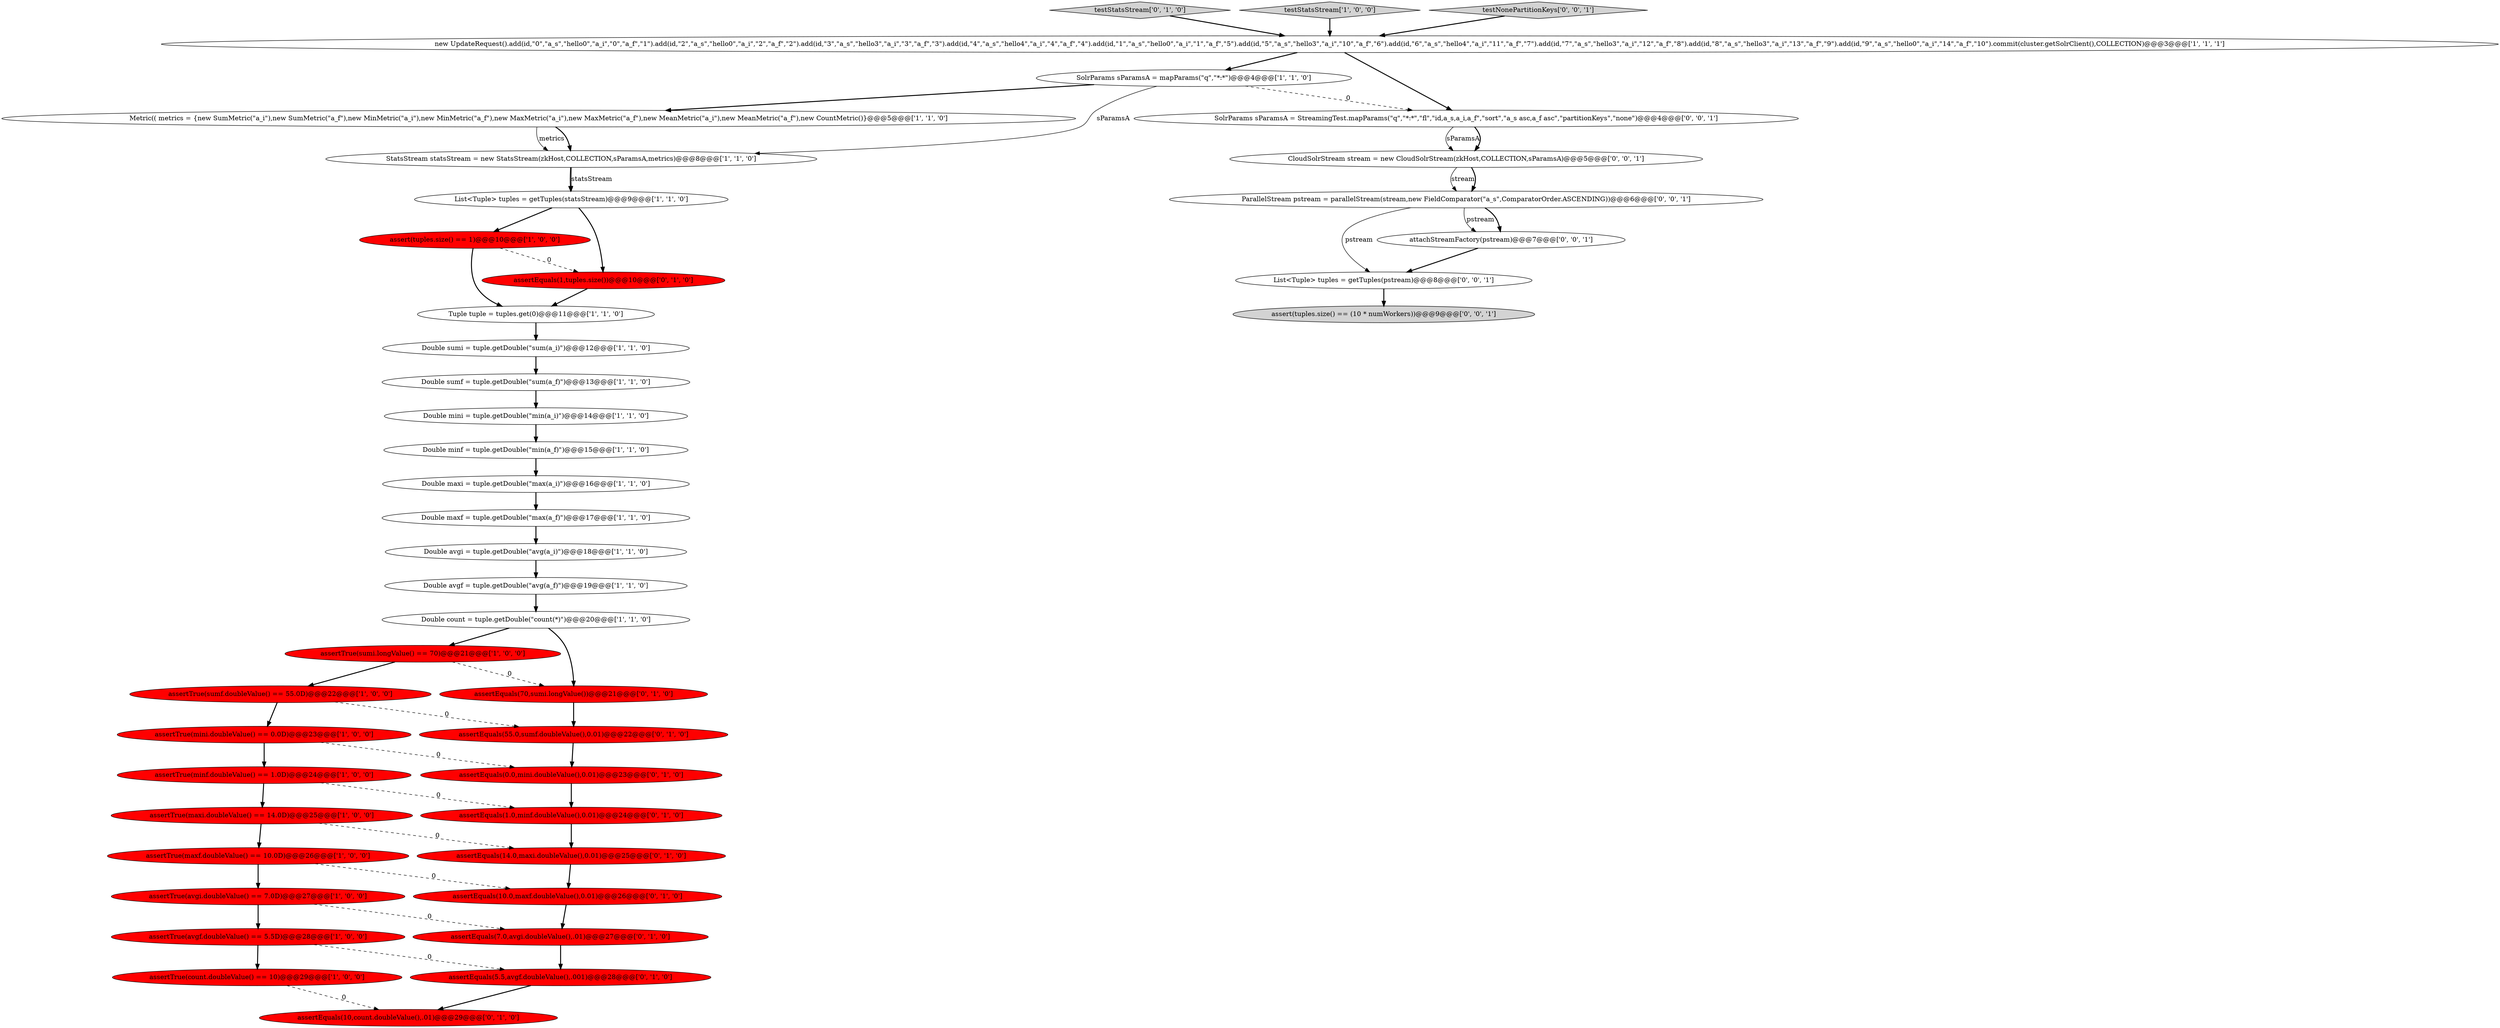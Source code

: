 digraph {
20 [style = filled, label = "assertTrue(sumf.doubleValue() == 55.0D)@@@22@@@['1', '0', '0']", fillcolor = red, shape = ellipse image = "AAA1AAABBB1BBB"];
18 [style = filled, label = "assertTrue(minf.doubleValue() == 1.0D)@@@24@@@['1', '0', '0']", fillcolor = red, shape = ellipse image = "AAA1AAABBB1BBB"];
31 [style = filled, label = "assertEquals(10.0,maxf.doubleValue(),0.01)@@@26@@@['0', '1', '0']", fillcolor = red, shape = ellipse image = "AAA1AAABBB2BBB"];
0 [style = filled, label = "assertTrue(maxf.doubleValue() == 10.0D)@@@26@@@['1', '0', '0']", fillcolor = red, shape = ellipse image = "AAA1AAABBB1BBB"];
11 [style = filled, label = "List<Tuple> tuples = getTuples(statsStream)@@@9@@@['1', '1', '0']", fillcolor = white, shape = ellipse image = "AAA0AAABBB1BBB"];
22 [style = filled, label = "Double mini = tuple.getDouble(\"min(a_i)\")@@@14@@@['1', '1', '0']", fillcolor = white, shape = ellipse image = "AAA0AAABBB1BBB"];
29 [style = filled, label = "testStatsStream['0', '1', '0']", fillcolor = lightgray, shape = diamond image = "AAA0AAABBB2BBB"];
26 [style = filled, label = "assertEquals(7.0,avgi.doubleValue(),.01)@@@27@@@['0', '1', '0']", fillcolor = red, shape = ellipse image = "AAA1AAABBB2BBB"];
19 [style = filled, label = "assertTrue(avgf.doubleValue() == 5.5D)@@@28@@@['1', '0', '0']", fillcolor = red, shape = ellipse image = "AAA1AAABBB1BBB"];
30 [style = filled, label = "assertEquals(14.0,maxi.doubleValue(),0.01)@@@25@@@['0', '1', '0']", fillcolor = red, shape = ellipse image = "AAA1AAABBB2BBB"];
36 [style = filled, label = "assertEquals(1.0,minf.doubleValue(),0.01)@@@24@@@['0', '1', '0']", fillcolor = red, shape = ellipse image = "AAA1AAABBB2BBB"];
10 [style = filled, label = "Metric(( metrics = {new SumMetric(\"a_i\"),new SumMetric(\"a_f\"),new MinMetric(\"a_i\"),new MinMetric(\"a_f\"),new MaxMetric(\"a_i\"),new MaxMetric(\"a_f\"),new MeanMetric(\"a_i\"),new MeanMetric(\"a_f\"),new CountMetric()}@@@5@@@['1', '1', '0']", fillcolor = white, shape = ellipse image = "AAA0AAABBB1BBB"];
15 [style = filled, label = "assertTrue(sumi.longValue() == 70)@@@21@@@['1', '0', '0']", fillcolor = red, shape = ellipse image = "AAA1AAABBB1BBB"];
4 [style = filled, label = "Double avgi = tuple.getDouble(\"avg(a_i)\")@@@18@@@['1', '1', '0']", fillcolor = white, shape = ellipse image = "AAA0AAABBB1BBB"];
12 [style = filled, label = "Double avgf = tuple.getDouble(\"avg(a_f)\")@@@19@@@['1', '1', '0']", fillcolor = white, shape = ellipse image = "AAA0AAABBB1BBB"];
27 [style = filled, label = "assertEquals(10,count.doubleValue(),.01)@@@29@@@['0', '1', '0']", fillcolor = red, shape = ellipse image = "AAA1AAABBB2BBB"];
8 [style = filled, label = "assertTrue(count.doubleValue() == 10)@@@29@@@['1', '0', '0']", fillcolor = red, shape = ellipse image = "AAA1AAABBB1BBB"];
42 [style = filled, label = "assert(tuples.size() == (10 * numWorkers))@@@9@@@['0', '0', '1']", fillcolor = lightgray, shape = ellipse image = "AAA0AAABBB3BBB"];
14 [style = filled, label = "SolrParams sParamsA = mapParams(\"q\",\"*:*\")@@@4@@@['1', '1', '0']", fillcolor = white, shape = ellipse image = "AAA0AAABBB1BBB"];
7 [style = filled, label = "Double minf = tuple.getDouble(\"min(a_f)\")@@@15@@@['1', '1', '0']", fillcolor = white, shape = ellipse image = "AAA0AAABBB1BBB"];
38 [style = filled, label = "CloudSolrStream stream = new CloudSolrStream(zkHost,COLLECTION,sParamsA)@@@5@@@['0', '0', '1']", fillcolor = white, shape = ellipse image = "AAA0AAABBB3BBB"];
37 [style = filled, label = "SolrParams sParamsA = StreamingTest.mapParams(\"q\",\"*:*\",\"fl\",\"id,a_s,a_i,a_f\",\"sort\",\"a_s asc,a_f asc\",\"partitionKeys\",\"none\")@@@4@@@['0', '0', '1']", fillcolor = white, shape = ellipse image = "AAA0AAABBB3BBB"];
34 [style = filled, label = "assertEquals(55.0,sumf.doubleValue(),0.01)@@@22@@@['0', '1', '0']", fillcolor = red, shape = ellipse image = "AAA1AAABBB2BBB"];
6 [style = filled, label = "assertTrue(maxi.doubleValue() == 14.0D)@@@25@@@['1', '0', '0']", fillcolor = red, shape = ellipse image = "AAA1AAABBB1BBB"];
2 [style = filled, label = "assert(tuples.size() == 1)@@@10@@@['1', '0', '0']", fillcolor = red, shape = ellipse image = "AAA1AAABBB1BBB"];
23 [style = filled, label = "Double maxf = tuple.getDouble(\"max(a_f)\")@@@17@@@['1', '1', '0']", fillcolor = white, shape = ellipse image = "AAA0AAABBB1BBB"];
32 [style = filled, label = "assertEquals(0.0,mini.doubleValue(),0.01)@@@23@@@['0', '1', '0']", fillcolor = red, shape = ellipse image = "AAA1AAABBB2BBB"];
35 [style = filled, label = "assertEquals(1,tuples.size())@@@10@@@['0', '1', '0']", fillcolor = red, shape = ellipse image = "AAA1AAABBB2BBB"];
5 [style = filled, label = "Double count = tuple.getDouble(\"count(*)\")@@@20@@@['1', '1', '0']", fillcolor = white, shape = ellipse image = "AAA0AAABBB1BBB"];
43 [style = filled, label = "ParallelStream pstream = parallelStream(stream,new FieldComparator(\"a_s\",ComparatorOrder.ASCENDING))@@@6@@@['0', '0', '1']", fillcolor = white, shape = ellipse image = "AAA0AAABBB3BBB"];
28 [style = filled, label = "assertEquals(70,sumi.longValue())@@@21@@@['0', '1', '0']", fillcolor = red, shape = ellipse image = "AAA1AAABBB2BBB"];
1 [style = filled, label = "assertTrue(avgi.doubleValue() == 7.0D)@@@27@@@['1', '0', '0']", fillcolor = red, shape = ellipse image = "AAA1AAABBB1BBB"];
16 [style = filled, label = "Double sumi = tuple.getDouble(\"sum(a_i)\")@@@12@@@['1', '1', '0']", fillcolor = white, shape = ellipse image = "AAA0AAABBB1BBB"];
13 [style = filled, label = "Double sumf = tuple.getDouble(\"sum(a_f)\")@@@13@@@['1', '1', '0']", fillcolor = white, shape = ellipse image = "AAA0AAABBB1BBB"];
39 [style = filled, label = "attachStreamFactory(pstream)@@@7@@@['0', '0', '1']", fillcolor = white, shape = ellipse image = "AAA0AAABBB3BBB"];
21 [style = filled, label = "Tuple tuple = tuples.get(0)@@@11@@@['1', '1', '0']", fillcolor = white, shape = ellipse image = "AAA0AAABBB1BBB"];
25 [style = filled, label = "testStatsStream['1', '0', '0']", fillcolor = lightgray, shape = diamond image = "AAA0AAABBB1BBB"];
17 [style = filled, label = "assertTrue(mini.doubleValue() == 0.0D)@@@23@@@['1', '0', '0']", fillcolor = red, shape = ellipse image = "AAA1AAABBB1BBB"];
3 [style = filled, label = "StatsStream statsStream = new StatsStream(zkHost,COLLECTION,sParamsA,metrics)@@@8@@@['1', '1', '0']", fillcolor = white, shape = ellipse image = "AAA0AAABBB1BBB"];
9 [style = filled, label = "Double maxi = tuple.getDouble(\"max(a_i)\")@@@16@@@['1', '1', '0']", fillcolor = white, shape = ellipse image = "AAA0AAABBB1BBB"];
33 [style = filled, label = "assertEquals(5.5,avgf.doubleValue(),.001)@@@28@@@['0', '1', '0']", fillcolor = red, shape = ellipse image = "AAA1AAABBB2BBB"];
40 [style = filled, label = "testNonePartitionKeys['0', '0', '1']", fillcolor = lightgray, shape = diamond image = "AAA0AAABBB3BBB"];
24 [style = filled, label = "new UpdateRequest().add(id,\"0\",\"a_s\",\"hello0\",\"a_i\",\"0\",\"a_f\",\"1\").add(id,\"2\",\"a_s\",\"hello0\",\"a_i\",\"2\",\"a_f\",\"2\").add(id,\"3\",\"a_s\",\"hello3\",\"a_i\",\"3\",\"a_f\",\"3\").add(id,\"4\",\"a_s\",\"hello4\",\"a_i\",\"4\",\"a_f\",\"4\").add(id,\"1\",\"a_s\",\"hello0\",\"a_i\",\"1\",\"a_f\",\"5\").add(id,\"5\",\"a_s\",\"hello3\",\"a_i\",\"10\",\"a_f\",\"6\").add(id,\"6\",\"a_s\",\"hello4\",\"a_i\",\"11\",\"a_f\",\"7\").add(id,\"7\",\"a_s\",\"hello3\",\"a_i\",\"12\",\"a_f\",\"8\").add(id,\"8\",\"a_s\",\"hello3\",\"a_i\",\"13\",\"a_f\",\"9\").add(id,\"9\",\"a_s\",\"hello0\",\"a_i\",\"14\",\"a_f\",\"10\").commit(cluster.getSolrClient(),COLLECTION)@@@3@@@['1', '1', '1']", fillcolor = white, shape = ellipse image = "AAA0AAABBB1BBB"];
41 [style = filled, label = "List<Tuple> tuples = getTuples(pstream)@@@8@@@['0', '0', '1']", fillcolor = white, shape = ellipse image = "AAA0AAABBB3BBB"];
16->13 [style = bold, label=""];
20->17 [style = bold, label=""];
14->37 [style = dashed, label="0"];
12->5 [style = bold, label=""];
15->28 [style = dashed, label="0"];
28->34 [style = bold, label=""];
1->26 [style = dashed, label="0"];
2->35 [style = dashed, label="0"];
10->3 [style = solid, label="metrics"];
43->39 [style = solid, label="pstream"];
3->11 [style = bold, label=""];
23->4 [style = bold, label=""];
14->10 [style = bold, label=""];
5->15 [style = bold, label=""];
10->3 [style = bold, label=""];
43->41 [style = solid, label="pstream"];
17->32 [style = dashed, label="0"];
6->0 [style = bold, label=""];
5->28 [style = bold, label=""];
37->38 [style = solid, label="sParamsA"];
33->27 [style = bold, label=""];
22->7 [style = bold, label=""];
11->2 [style = bold, label=""];
19->8 [style = bold, label=""];
11->35 [style = bold, label=""];
35->21 [style = bold, label=""];
24->14 [style = bold, label=""];
7->9 [style = bold, label=""];
9->23 [style = bold, label=""];
25->24 [style = bold, label=""];
36->30 [style = bold, label=""];
31->26 [style = bold, label=""];
18->6 [style = bold, label=""];
20->34 [style = dashed, label="0"];
2->21 [style = bold, label=""];
30->31 [style = bold, label=""];
15->20 [style = bold, label=""];
0->1 [style = bold, label=""];
37->38 [style = bold, label=""];
18->36 [style = dashed, label="0"];
24->37 [style = bold, label=""];
0->31 [style = dashed, label="0"];
14->3 [style = solid, label="sParamsA"];
3->11 [style = solid, label="statsStream"];
21->16 [style = bold, label=""];
4->12 [style = bold, label=""];
32->36 [style = bold, label=""];
38->43 [style = solid, label="stream"];
39->41 [style = bold, label=""];
34->32 [style = bold, label=""];
40->24 [style = bold, label=""];
6->30 [style = dashed, label="0"];
8->27 [style = dashed, label="0"];
13->22 [style = bold, label=""];
1->19 [style = bold, label=""];
29->24 [style = bold, label=""];
19->33 [style = dashed, label="0"];
26->33 [style = bold, label=""];
43->39 [style = bold, label=""];
17->18 [style = bold, label=""];
38->43 [style = bold, label=""];
41->42 [style = bold, label=""];
}
